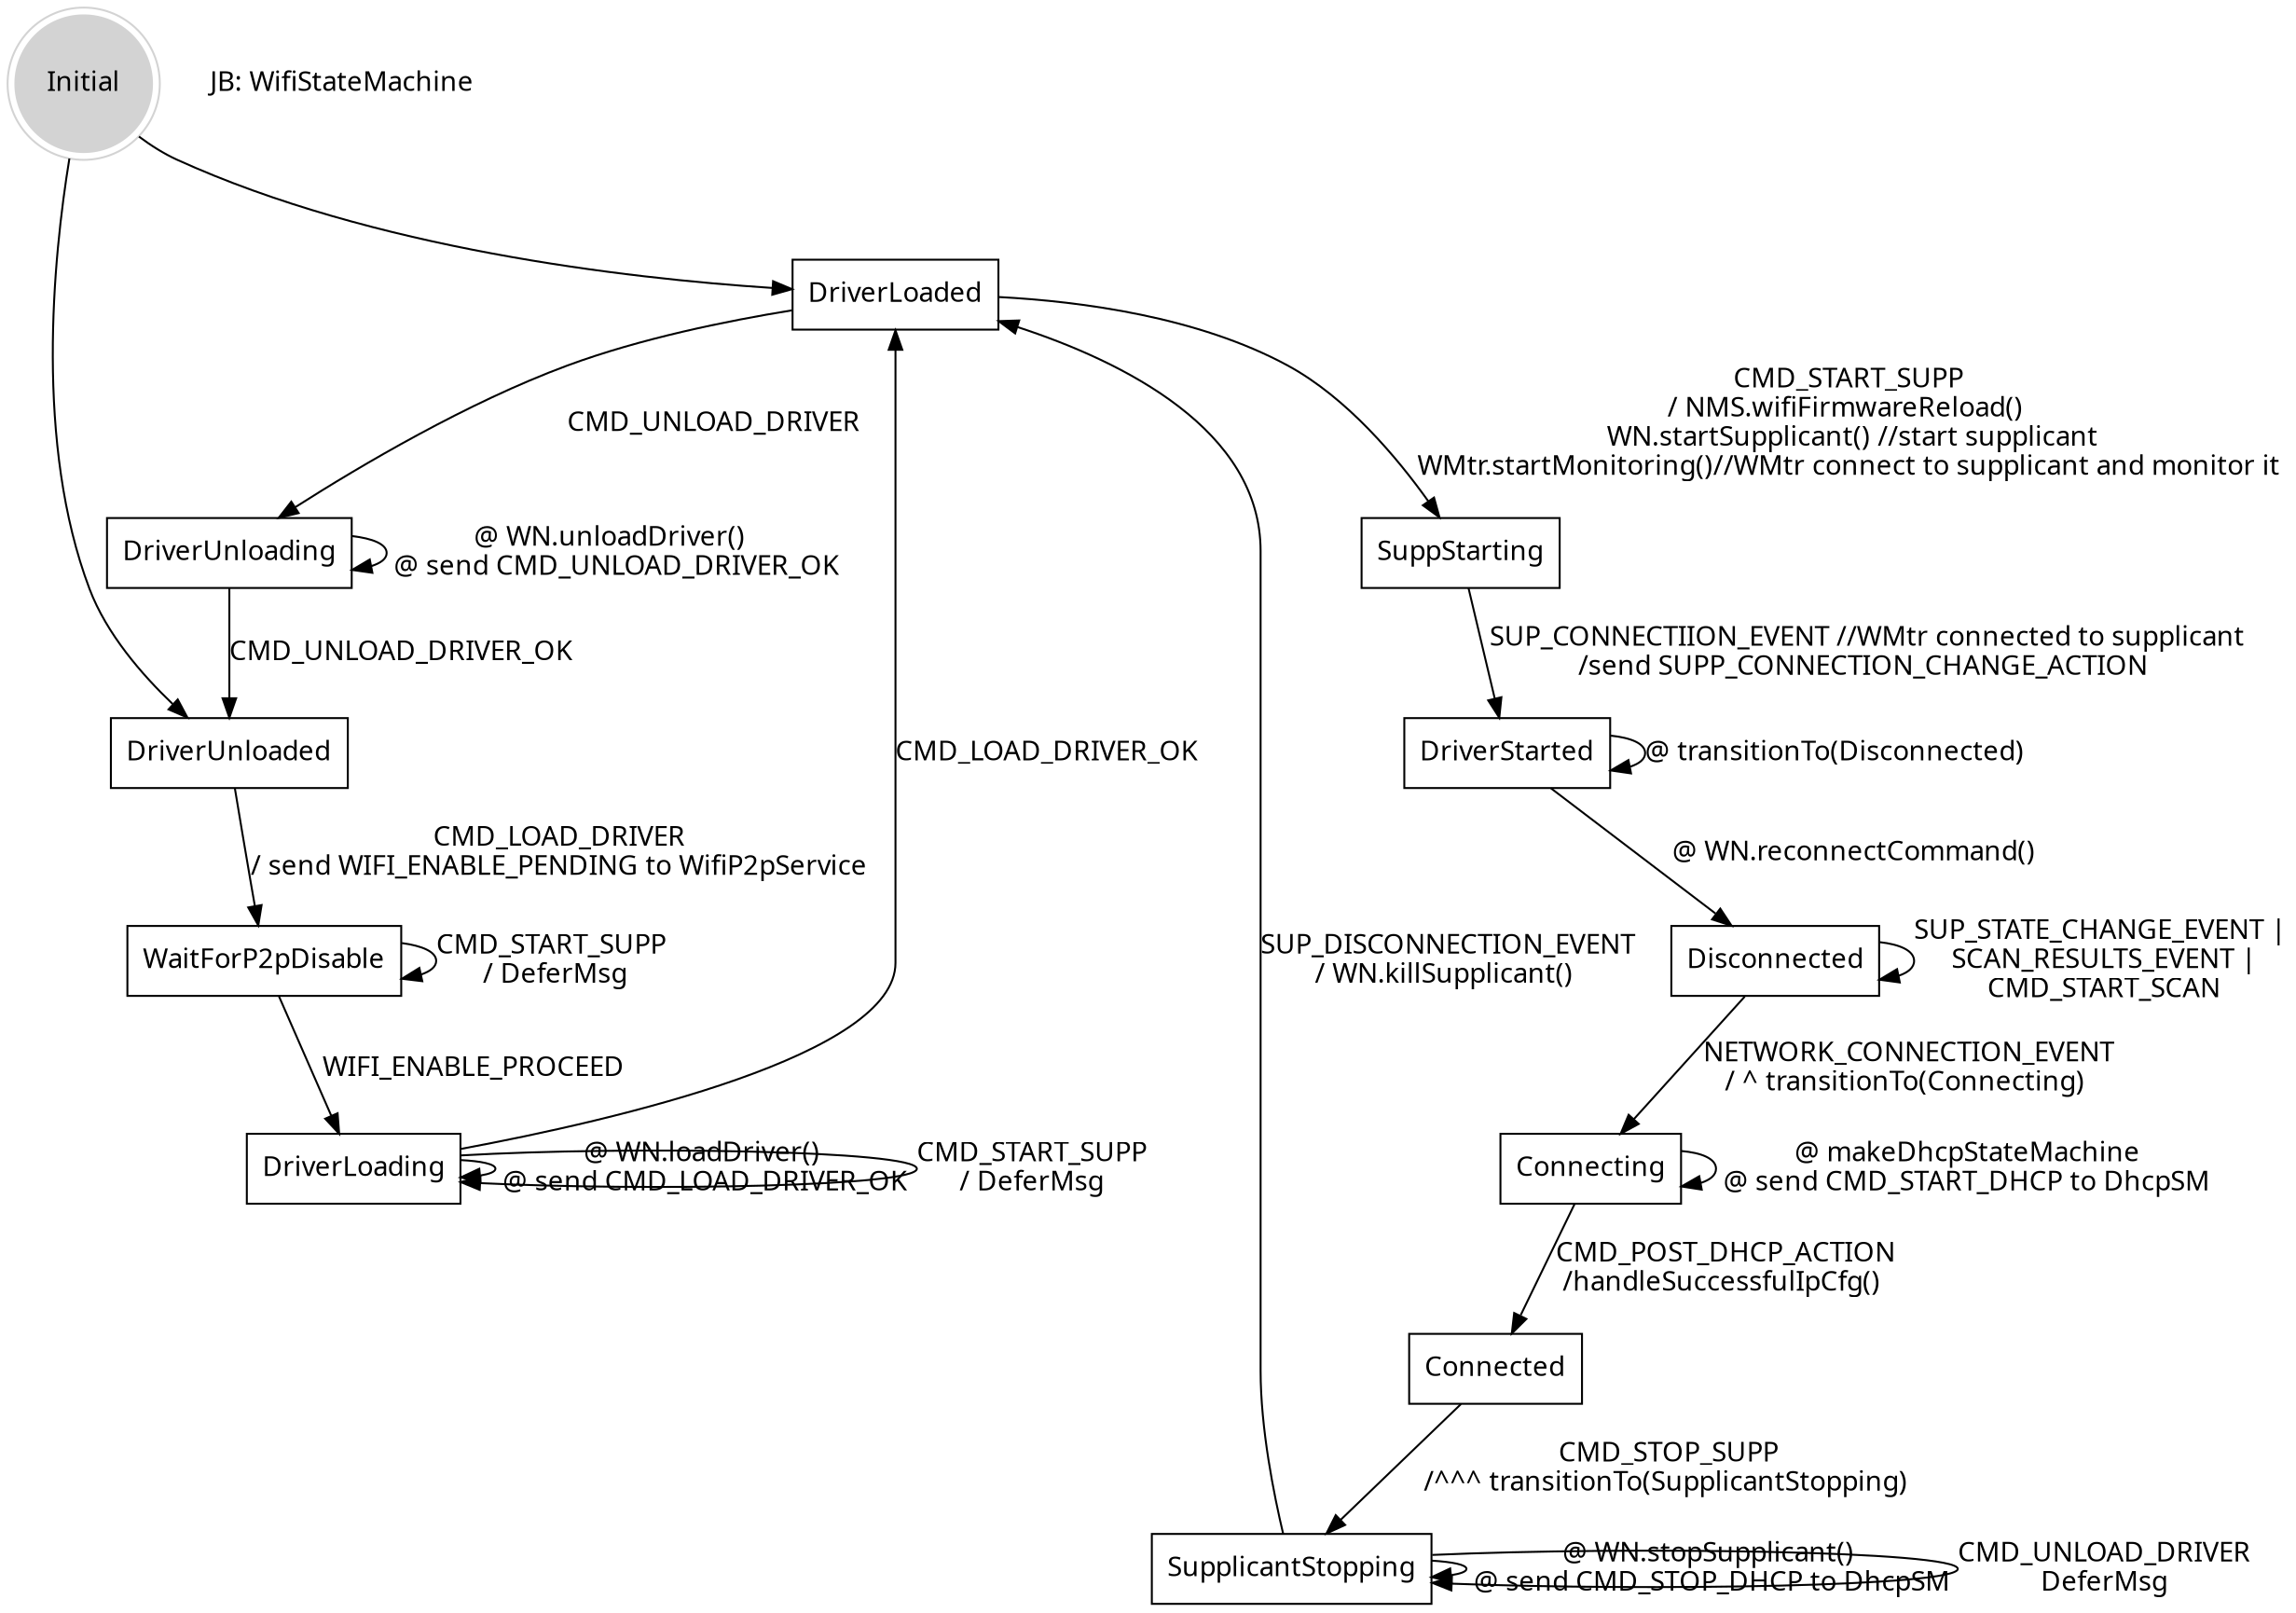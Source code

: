 
digraph automata_0 {
	size = "20, 20";
	fontname = "Microsoft YaHei";
	node [shape = record, fontname = "Microsoft YaHei"];
	edge [fontname = "Microsoft YaHei"];
	Initial [ style = filled, shape = doublecircle, color=lightgrey ];
	Initial -> DriverLoaded [ label = " " ];
	Initial-> DriverUnloaded  [ label = " " ];
	DriverUnloaded   -> WaitForP2pDisable [ label = "CMD_LOAD_DRIVER\n/ send WIFI_ENABLE_PENDING to WifiP2pService" ];
	WaitForP2pDisable -> WaitForP2pDisable [ label = "CMD_START_SUPP \n/ DeferMsg" ];
	WaitForP2pDisable -> DriverLoading [ label = "WIFI_ENABLE_PROCEED" ];
	DriverLoading -> DriverLoading [ label = "@ WN.loadDriver() \n @ send CMD_LOAD_DRIVER_OK " ];
	DriverLoading -> DriverLoading [ label = "CMD_START_SUPP \n/ DeferMsg " ];
	DriverLoading  -> DriverLoaded [ label = "CMD_LOAD_DRIVER_OK " ];
	DriverLoaded  -> SuppStarting [ label = "CMD_START_SUPP\n/ NMS.wifiFirmwareReload() \n WN.startSupplicant() //start supplicant\n WMtr.startMonitoring()//WMtr connect to supplicant and monitor it " ];
	SuppStarting  -> DriverStarted [ label = "SUP_CONNECTIION_EVENT //WMtr connected to supplicant\n/send SUPP_CONNECTION_CHANGE_ACTION " ];
	DriverStarted -> DriverStarted [ label = "@ transitionTo(Disconnected) " ];
	DriverStarted -> Disconnected[ label = "@ WN.reconnectCommand() " ];
	Disconnected -> Disconnected[ label = "SUP_STATE_CHANGE_EVENT |\n SCAN_RESULTS_EVENT |\n CMD_START_SCAN" ];
	Disconnected -> Connecting[ label = "NETWORK_CONNECTION_EVENT\n/ ^ transitionTo(Connecting) " ];
	Connecting -> Connecting[ label = "@ makeDhcpStateMachine\n @ send CMD_START_DHCP to DhcpSM " ];
	Connecting -> Connected[ label = "CMD_POST_DHCP_ACTION\n/handleSuccessfulIpCfg() " ];
	Connected -> SupplicantStopping[ label = "CMD_STOP_SUPP\n/^^^ transitionTo(SupplicantStopping) " ];
	SupplicantStopping-> SupplicantStopping[ label = "@ WN.stopSupplicant() \n @ send CMD_STOP_DHCP to DhcpSM " ];
	SupplicantStopping-> SupplicantStopping[ label = "CMD_UNLOAD_DRIVER\n DeferMsg " ];
	SupplicantStopping-> DriverLoaded[ label = "SUP_DISCONNECTION_EVENT\n/ WN.killSupplicant() " ];
	DriverLoaded -> DriverUnloading[ label = "CMD_UNLOAD_DRIVER " ];
	DriverUnloading -> DriverUnloading[ label = "@ WN.unloadDriver() \n @ send CMD_UNLOAD_DRIVER_OK" ];
	DriverUnloading -> DriverUnloaded[ label = "CMD_UNLOAD_DRIVER_OK "];
	"JB: WifiStateMachine" [ shape = plaintext ];
}

